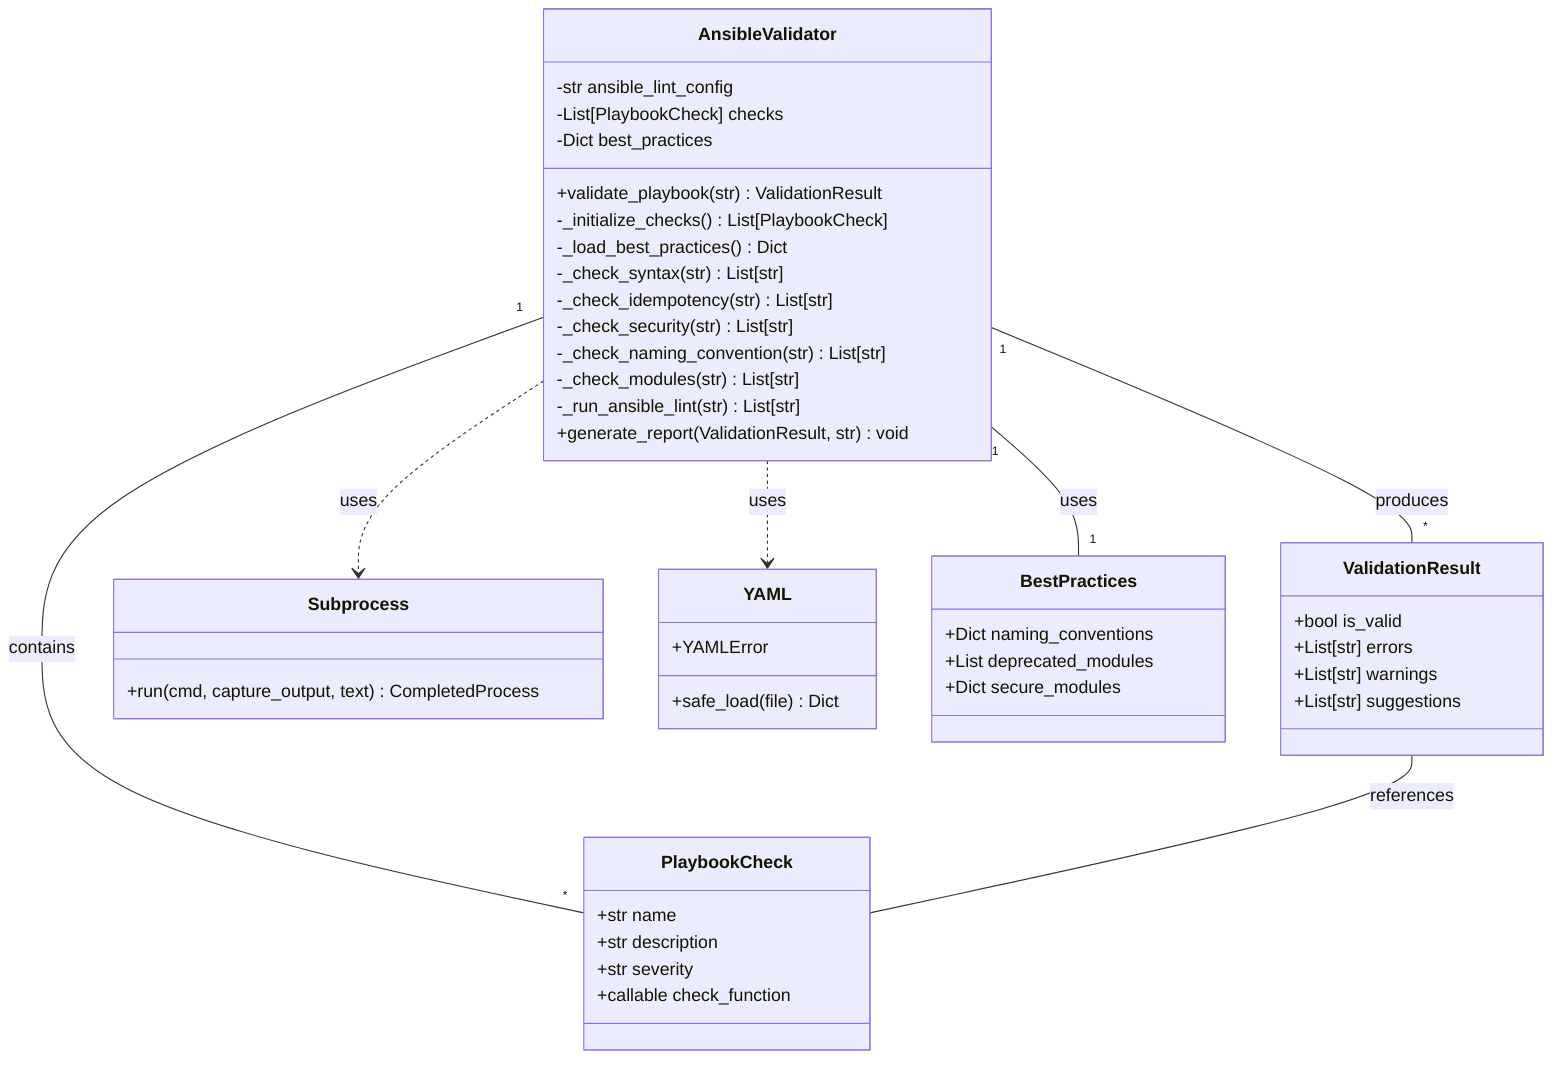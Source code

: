 classDiagram
    class ValidationResult {
        +bool is_valid
        +List[str] errors
        +List[str] warnings
        +List[str] suggestions
    }

    class PlaybookCheck {
        +str name
        +str description
        +str severity
        +callable check_function
    }

    class AnsibleValidator {
        -str ansible_lint_config
        -List[PlaybookCheck] checks
        -Dict best_practices
        +validate_playbook(str) ValidationResult
        -_initialize_checks() List[PlaybookCheck]
        -_load_best_practices() Dict
        -_check_syntax(str) List[str]
        -_check_idempotency(str) List[str]
        -_check_security(str) List[str]
        -_check_naming_convention(str) List[str]
        -_check_modules(str) List[str]
        -_run_ansible_lint(str) List[str]
        +generate_report(ValidationResult, str) void
    }

    class Subprocess {
        +run(cmd, capture_output, text) CompletedProcess
    }

    class YAML {
        +safe_load(file) Dict
        +YAMLError
    }

    AnsibleValidator "1" -- "*" PlaybookCheck : contains
    AnsibleValidator "1" -- "*" ValidationResult : produces
    AnsibleValidator ..> Subprocess : uses
    AnsibleValidator ..> YAML : uses
    ValidationResult -- PlaybookCheck : references

    class BestPractices {
        +Dict naming_conventions
        +List deprecated_modules
        +Dict secure_modules
    }

    AnsibleValidator "1" -- "1" BestPractices : uses